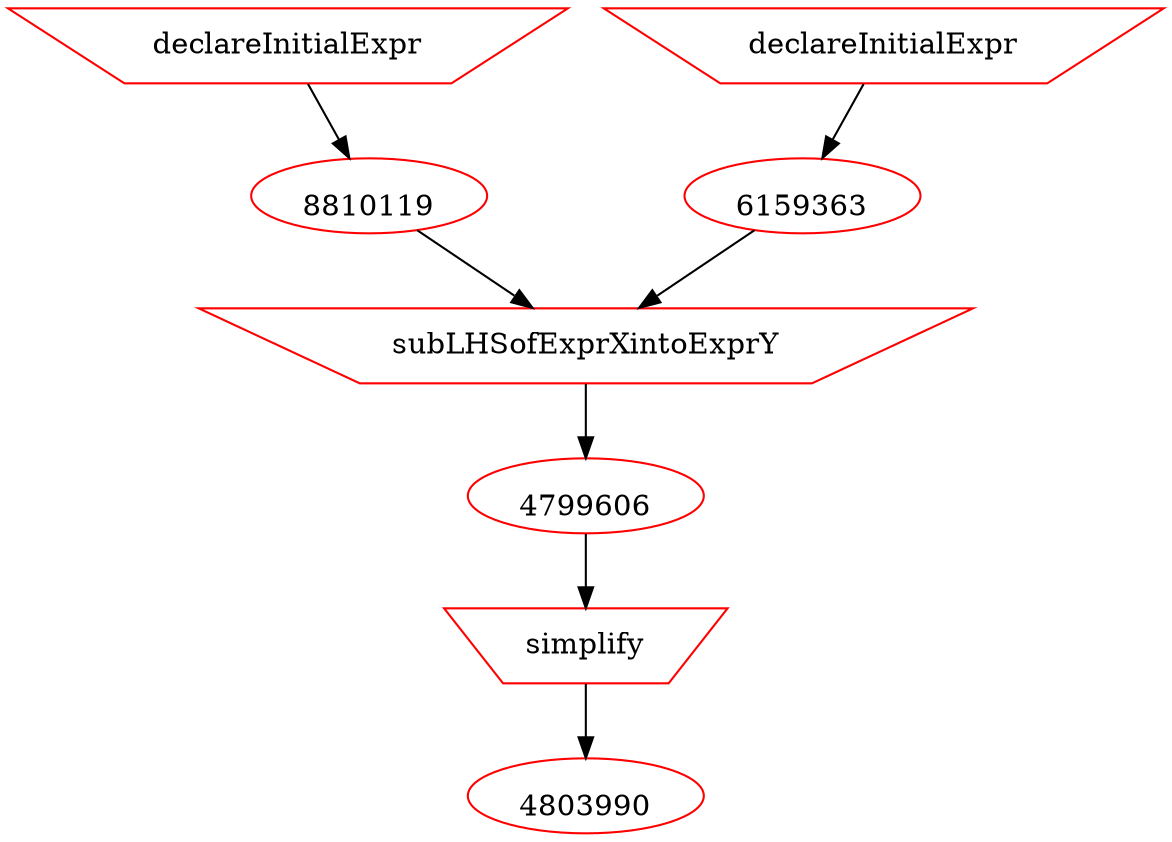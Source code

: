 digraph physicsDerivation {
overlap = false;
fontsize=12;
746347900 -> 8810119;
315634496 -> 6159363;
6159363 -> 279270491;
8810119 -> 279270491;
279270491 -> 4799606;
4799606 -> 675134283;
675134283 -> 4803990;
8810119 [shape=ellipse, color=red,image="777483502.png",labelloc=b,URL="http://output.com"];
6159363 [shape=ellipse, color=red,image="112430485.png",labelloc=b,URL="http://output.com"];
6159363 [shape=ellipse, color=red,image="112430485.png",labelloc=b,URL="http://output.com"];
8810119 [shape=ellipse, color=red,image="777483502.png",labelloc=b,URL="http://output.com"];
4799606 [shape=ellipse, color=red,image="531502717.png",labelloc=b,URL="http://output.com"];
4799606 [shape=ellipse, color=red,image="531502717.png",labelloc=b,URL="http://output.com"];
4803990 [shape=ellipse, color=red,image="443653038.png",labelloc=b,URL="http://output.com"];
746347900 [shape=invtrapezium, color=red,label="declareInitialExpr"];
315634496 [shape=invtrapezium, color=red,label="declareInitialExpr"];
279270491 [shape=invtrapezium, color=red,label="subLHSofExprXintoExprY"];
675134283 [shape=invtrapezium, color=red,label="simplify"];
}

